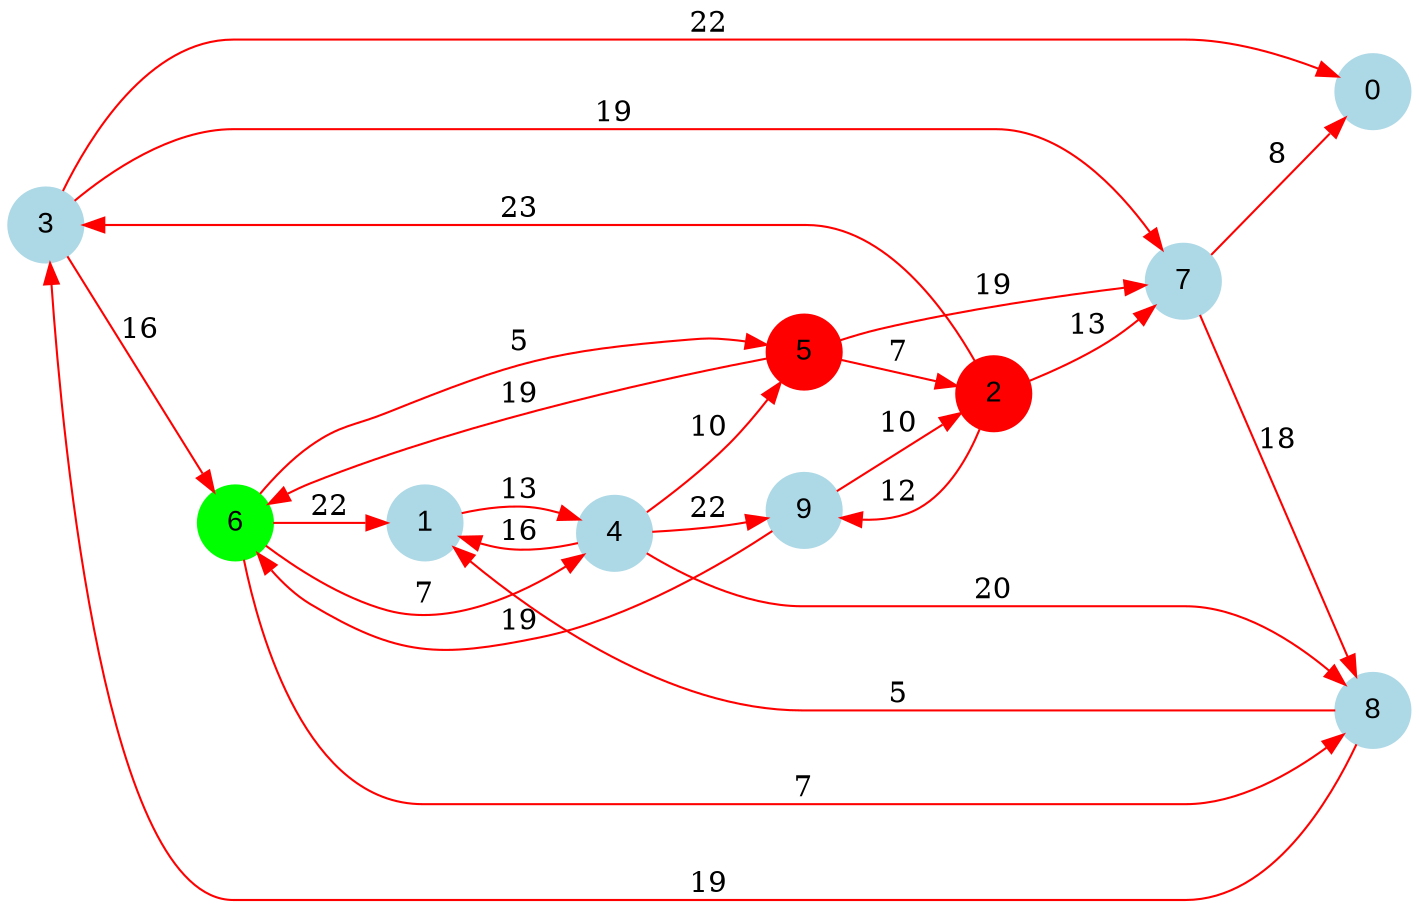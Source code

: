 digraph graphe {
rankdir = LR;
edge [color=red];
0 [fontname="Arial", shape = circle, color=lightblue, style=filled];
1 [fontname="Arial", shape = circle, color=lightblue, style=filled];
2 [fontname="Arial", shape = circle, color=red, style=filled];
3 [fontname="Arial", shape = circle, color=lightblue, style=filled];
4 [fontname="Arial", shape = circle, color=lightblue, style=filled];
5 [fontname="Arial", shape = circle, color=red, style=filled];
6 [fontname="Arial", shape = circle, color=green, style=filled];
7 [fontname="Arial", shape = circle, color=lightblue, style=filled];
8 [fontname="Arial", shape = circle, color=lightblue, style=filled];
9 [fontname="Arial", shape = circle, color=lightblue, style=filled];
	1 -> 4 [label = "13"];
	2 -> 3 [label = "23"];
	2 -> 7 [label = "13"];
	2 -> 9 [label = "12"];
	3 -> 0 [label = "22"];
	3 -> 6 [label = "16"];
	3 -> 7 [label = "19"];
	4 -> 1 [label = "16"];
	4 -> 5 [label = "10"];
	4 -> 8 [label = "20"];
	4 -> 9 [label = "22"];
	5 -> 2 [label = "7"];
	5 -> 6 [label = "19"];
	5 -> 7 [label = "19"];
	6 -> 1 [label = "22"];
	6 -> 4 [label = "7"];
	6 -> 5 [label = "5"];
	6 -> 8 [label = "7"];
	7 -> 0 [label = "8"];
	7 -> 8 [label = "18"];
	8 -> 1 [label = "5"];
	8 -> 3 [label = "19"];
	9 -> 2 [label = "10"];
	9 -> 6 [label = "19"];
}